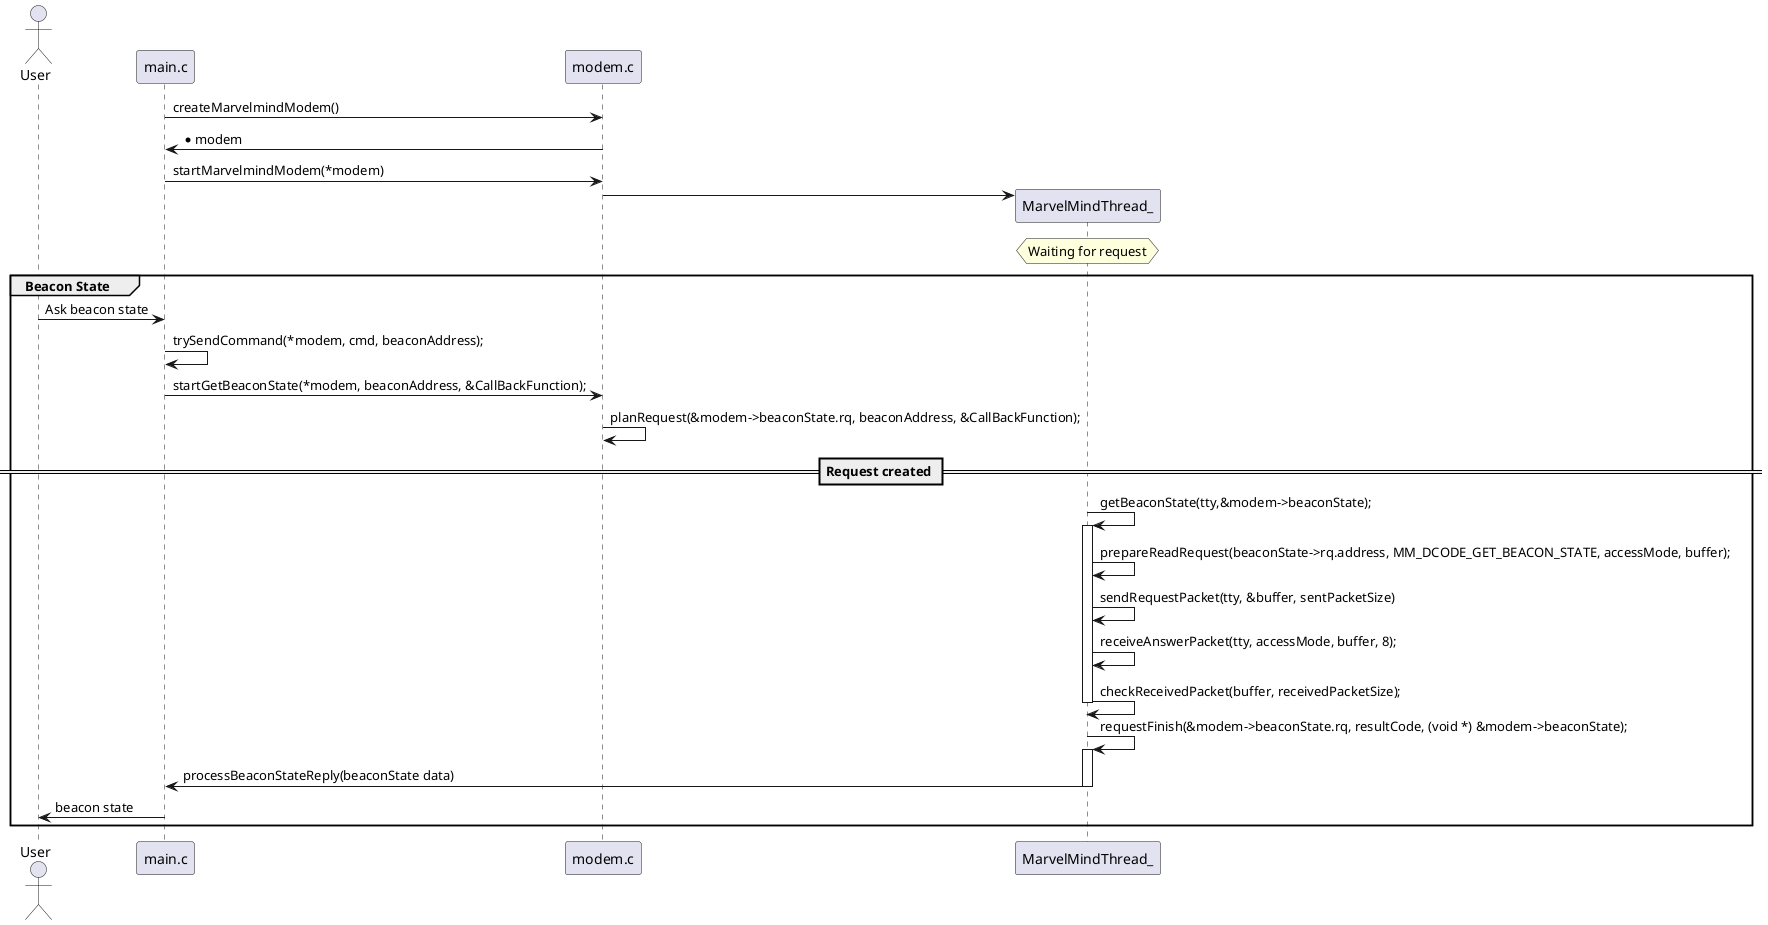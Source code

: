 @startuml dashboard_command_example;
actor User
participant "main.c" as A
participant "modem.c" as B

A -> B: createMarvelmindModem()

B -> A: *modem
A -> B: startMarvelmindModem(*modem)
create MarvelMindThread_ as D
B -> D
hnote over D: Waiting for request

group Beacon State
User -> A : Ask beacon state
A -> A: trySendCommand(*modem, cmd, beaconAddress);
A -> B: startGetBeaconState(*modem, beaconAddress, &CallBackFunction);
B -> B: planRequest(&modem->beaconState.rq, beaconAddress, &CallBackFunction);
== Request created ==
D -> D: getBeaconState(tty,&modem->beaconState);
activate D
D -> D: prepareReadRequest(beaconState->rq.address, MM_DCODE_GET_BEACON_STATE, accessMode, buffer);
D -> D: sendRequestPacket(tty, &buffer, sentPacketSize)
D -> D: receiveAnswerPacket(tty, accessMode, buffer, 8);
D -> D: checkReceivedPacket(buffer, receivedPacketSize);
deactivate D
D -> D: requestFinish(&modem->beaconState.rq, resultCode, (void *) &modem->beaconState);
activate D
D -> A: processBeaconStateReply(beaconState data)
deactivate D
A -> User : beacon state
end
@enduml